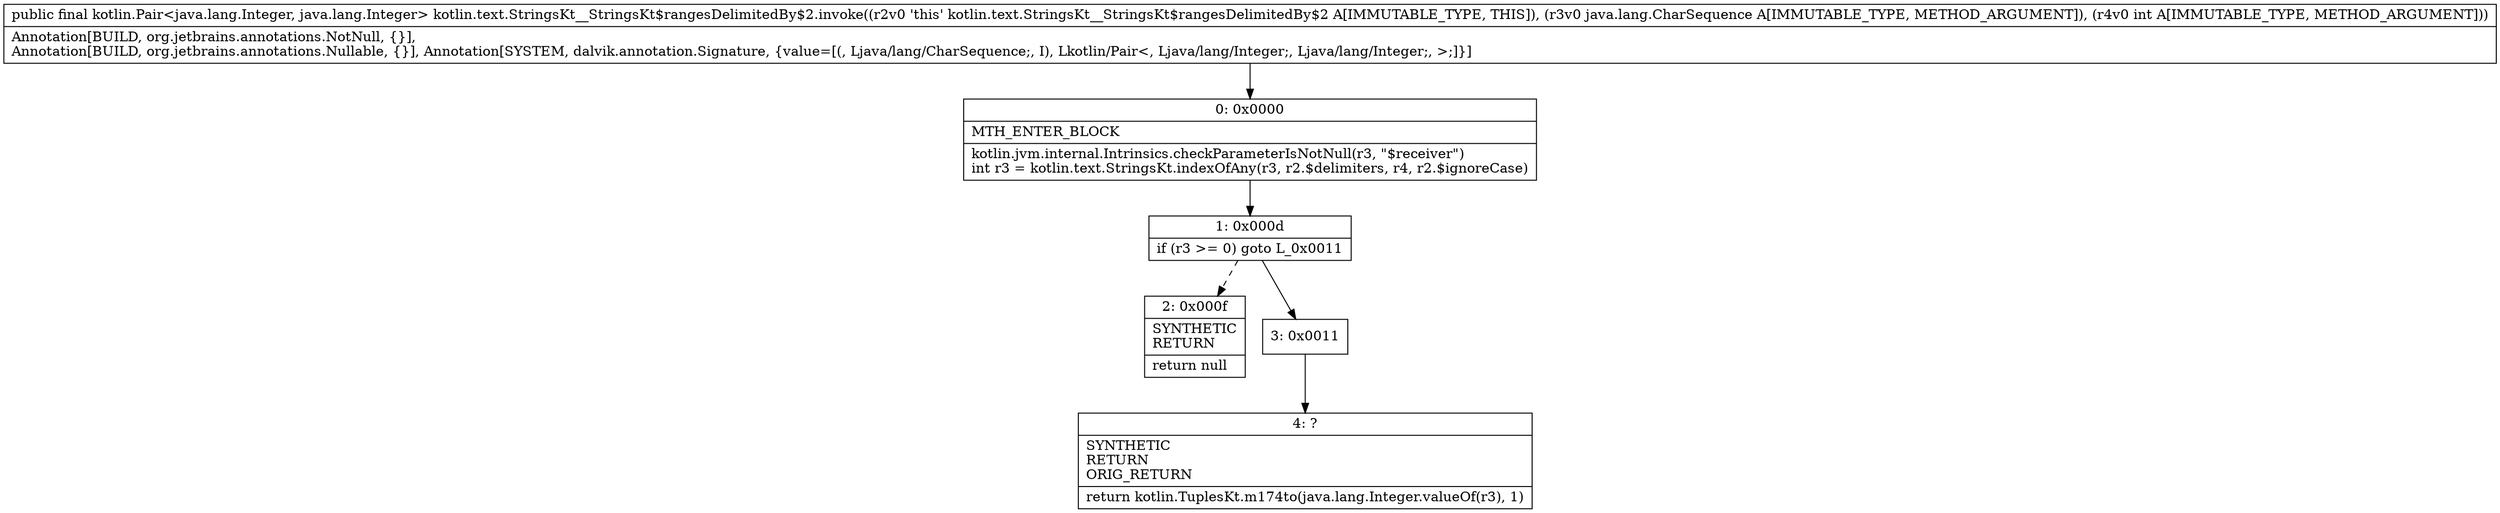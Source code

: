 digraph "CFG forkotlin.text.StringsKt__StringsKt$rangesDelimitedBy$2.invoke(Ljava\/lang\/CharSequence;I)Lkotlin\/Pair;" {
Node_0 [shape=record,label="{0\:\ 0x0000|MTH_ENTER_BLOCK\l|kotlin.jvm.internal.Intrinsics.checkParameterIsNotNull(r3, \"$receiver\")\lint r3 = kotlin.text.StringsKt.indexOfAny(r3, r2.$delimiters, r4, r2.$ignoreCase)\l}"];
Node_1 [shape=record,label="{1\:\ 0x000d|if (r3 \>= 0) goto L_0x0011\l}"];
Node_2 [shape=record,label="{2\:\ 0x000f|SYNTHETIC\lRETURN\l|return null\l}"];
Node_3 [shape=record,label="{3\:\ 0x0011}"];
Node_4 [shape=record,label="{4\:\ ?|SYNTHETIC\lRETURN\lORIG_RETURN\l|return kotlin.TuplesKt.m174to(java.lang.Integer.valueOf(r3), 1)\l}"];
MethodNode[shape=record,label="{public final kotlin.Pair\<java.lang.Integer, java.lang.Integer\> kotlin.text.StringsKt__StringsKt$rangesDelimitedBy$2.invoke((r2v0 'this' kotlin.text.StringsKt__StringsKt$rangesDelimitedBy$2 A[IMMUTABLE_TYPE, THIS]), (r3v0 java.lang.CharSequence A[IMMUTABLE_TYPE, METHOD_ARGUMENT]), (r4v0 int A[IMMUTABLE_TYPE, METHOD_ARGUMENT]))  | Annotation[BUILD, org.jetbrains.annotations.NotNull, \{\}], \lAnnotation[BUILD, org.jetbrains.annotations.Nullable, \{\}], Annotation[SYSTEM, dalvik.annotation.Signature, \{value=[(, Ljava\/lang\/CharSequence;, I), Lkotlin\/Pair\<, Ljava\/lang\/Integer;, Ljava\/lang\/Integer;, \>;]\}]\l}"];
MethodNode -> Node_0;
Node_0 -> Node_1;
Node_1 -> Node_2[style=dashed];
Node_1 -> Node_3;
Node_3 -> Node_4;
}

